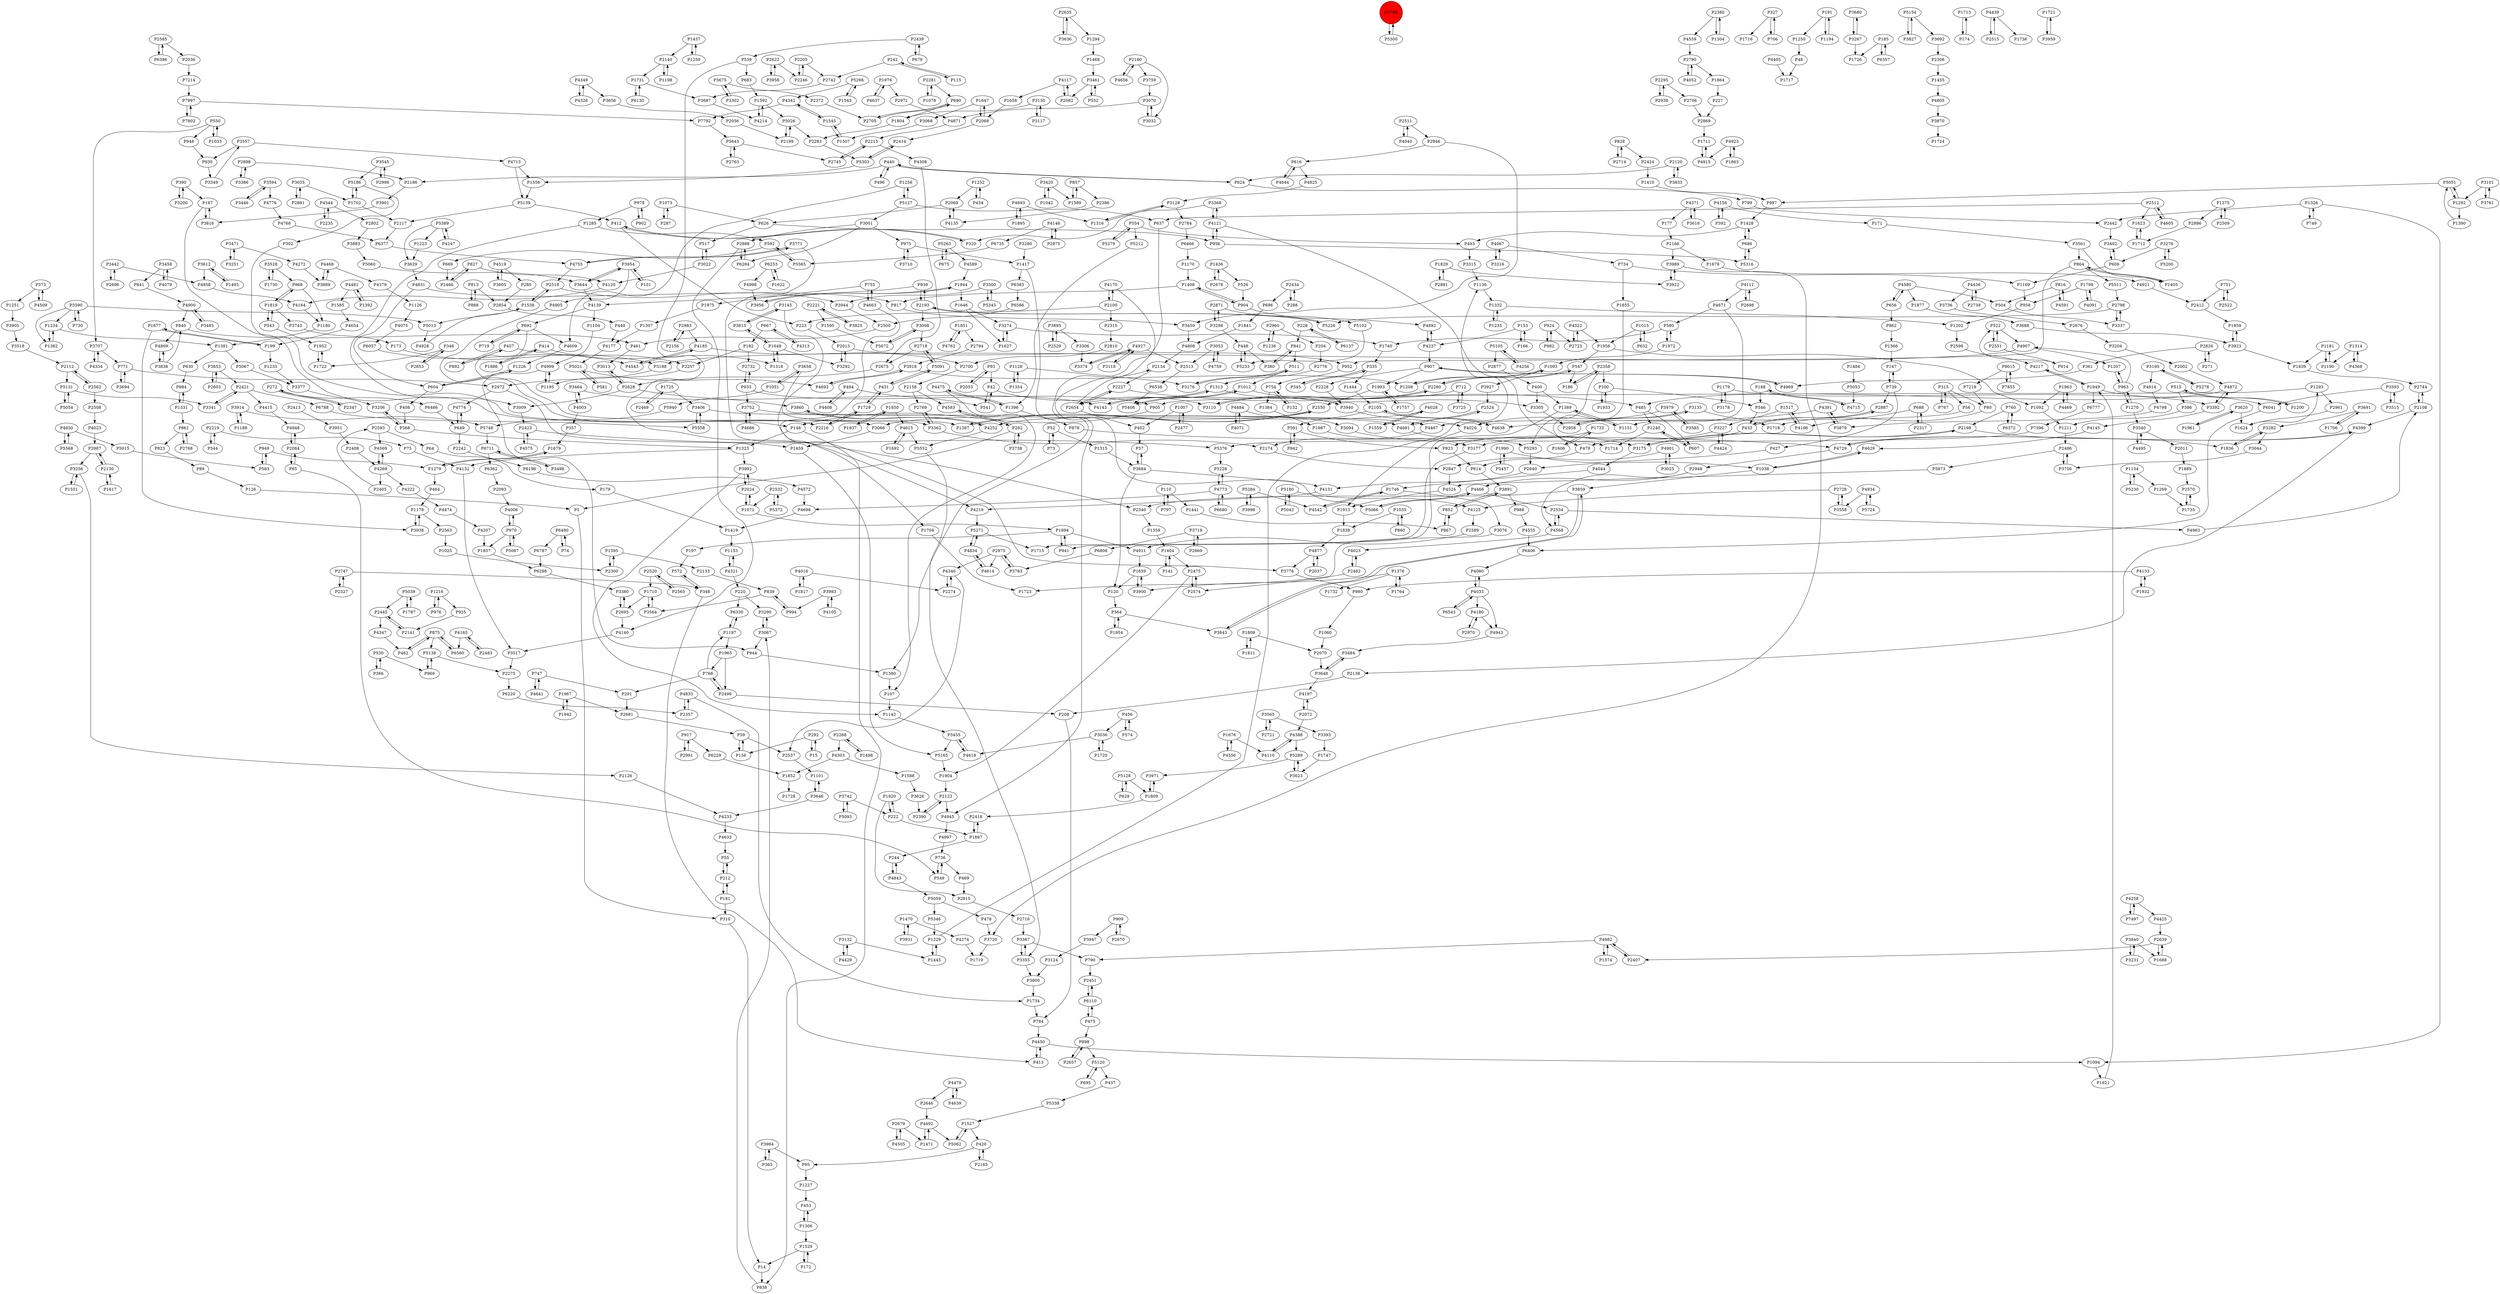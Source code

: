 digraph {
	P1428 -> P493
	P2442 -> P3402
	P4877 -> P2037
	P2072 -> P4197
	P2358 -> P100
	P3761 -> P3101
	P1709 -> P5300
	P1007 -> P2477
	P4067 -> P734
	P4143 -> P1313
	P3992 -> P2024
	P2961 -> P1624
	P1975 -> P1307
	P1559 -> P4028
	P504 -> P3337
	P89 -> P126
	P4466 -> P5066
	P5568 -> P4650
	P4834 -> P5271
	P1223 -> P3629
	P1007 -> P402
	P839 -> P994
	P1376 -> P1764
	P4033 -> P4180
	P4197 -> P2072
	P2002 -> P4872
	P1252 -> P434
	P14 -> P838
	P768 -> P1197
	P4020 -> P1913
	P1436 -> P526
	P2728 -> P4125
	P3648 -> P4197
	P2166 -> P3989
	P4140 -> P3517
	P4871 -> P2215
	P2871 -> P3298
	P5062 -> P1527
	P1012 -> P5406
	P4222 -> P4474
	P2108 -> P4399
	P3302 -> P3675
	P1894 -> P197
	P2295 -> P2939
	P335 -> P1444
	P1993 -> P1757
	P3464 -> P4003
	P1731 -> P6130
	P1809 -> P2418
	P420 -> P2165
	P5087 -> P970
	P1404 -> P141
	P4715 -> P188
	P3719 -> P2669
	P1354 -> P1128
	P1470 -> P3931
	P4117 -> P1658
	P1897 -> P2418
	P898 -> P2657
	P6298 -> P3380
	P4872 -> P485
	P1877 -> P3688
	P827 -> P2466
	P2551 -> P914
	P2423 -> P5376
	P2888 -> P6284
	P4755 -> P3771
	P1498 -> P2268
	P3274 -> P1627
	P4349 -> P4326
	P768 -> P2499
	P686 -> P5316
	P1710 -> P2695
	P327 -> P1716
	P5131 -> P5054
	P4650 -> P5568
	P3540 -> P2011
	P4997 -> P736
	P4052 -> P2790
	P4237 -> P907
	P4347 -> P462
	P888 -> P813
	P4575 -> P2423
	P1622 -> P6253
	P1734 -> P784
	P4663 -> P755
	P1851 -> P2794
	P1256 -> P4609
	P220 -> P3290
	P4798 -> P3879
	P390 -> P167
	P857 -> P2386
	P994 -> P839
	P592 -> P669
	P100 -> P1933
	P952 -> P754
	P626 -> P956
	P2565 -> P2520
	P2946 -> P3459
	P2268 -> P1498
	P2340 -> P1359
	P2280 -> P547
	P3442 -> P4858
	P4474 -> P4207
	P1259 -> P1437
	P4943 -> P3484
	P272 -> P6486
	P4524 -> P1913
	P2958 -> P3135
	P3742 -> P5093
	P6586 -> P2500
	P949 -> P1279
	P583 -> P949
	P5021 -> P4692
	P1648 -> P3292
	P2445 -> P2141
	P1316 -> P3128
	P4692 -> P3918
	P4405 -> P1717
	P630 -> P984
	P3455 -> P5165
	P6130 -> P1731
	P1857 -> P6298
	P2520 -> P2565
	P3688 -> P3923
	P4492 -> P1471
	P3390 -> P5013
	P3251 -> P3471
	P574 -> P456
	P3101 -> P3761
	P1659 -> P3900
	P3938 -> P1178
	P4773 -> P5228
	P541 -> P42
	P1852 -> P1728
	P2551 -> P522
	P4170 -> P2100
	P1234 -> P1382
	P302 -> P1387
	P930 -> P3349
	P15 -> P292
	P3680 -> P3267
	P3984 -> P365
	P3124 -> P3800
	P4016 -> P2274
	P2123 -> P2390
	P469 -> P2815
	P1417 -> P1380
	P5066 -> P4466
	P3393 -> P1747
	P1627 -> P3274
	P1382 -> P1234
	P2408 -> P4269
	P5059 -> P5346
	P924 -> P982
	P5552 -> P3355
	P768 -> P291
	P3922 -> P3989
	P688 -> P2317
	P1405 -> P864
	P522 -> P4907
	P771 -> P2972
	P1292 -> P1390
	P580 -> P1972
	P2424 -> P1410
	P288 -> P2434
	P712 -> P3725
	P390 -> P3200
	P7214 -> P7997
	P291 -> P2681
	P3471 -> P3251
	P4388 -> P4110
	P3001 -> P6284
	P1617 -> P2130
	P2469 -> P1725
	P4755 -> P2518
	P2174 -> P2847
	P1094 -> P1921
	P2380 -> P4559
	P3044 -> P3756
	P1722 -> P1952
	P5105 -> P4256
	P3001 -> P2888
	P5015 -> P583
	P1178 -> P2563
	P4185 -> P2700
	P624 -> P440
	P924 -> P2723
	P2747 -> P348
	P958 -> P1202
	P4572 -> P4698
	P5154 -> P3827
	P2105 -> P591
	P4170 -> P5066
	P366 -> P530
	P191 -> P1250
	P2875 -> P4146
	P153 -> P166
	P1154 -> P1269
	P4436 -> P2739
	P4346 -> P2537
	P3135 -> P1718
	P4945 -> P4997
	P1895 -> P4693
	P909 -> P2670
	P2654 -> P2227
	P3035 -> P2891
	P3098 -> P2718
	P695 -> P5120
	P4892 -> P4237
	P335 -> P345
	P7997 -> P7792
	P1073 -> P287
	P3833 -> P2120
	P3989 -> P3720
	P3594 -> P4776
	P3471 -> P4272
	P616 -> P4825
	P185 -> P1726
	P2215 -> P4308
	P5 -> P310
	P607 -> P1240
	P1154 -> P5230
	P4774 -> P649
	P3771 -> P4755
	P3840 -> P3231
	P2718 -> P2675
	P2130 -> P2987
	P2216 -> P1729
	P197 -> P572
	P1990 -> P1038
	P3256 -> P1551
	P414 -> P1886
	P2972 -> P1459
	P1015 -> P1956
	P4146 -> P2875
	P1949 -> P6041
	P7997 -> P7802
	P4982 -> P2407
	P690 -> P1804
	P3859 -> P2340
	P6383 -> P6586
	P4580 -> P1877
	P4391 -> P3879
	P1015 -> P632
	P1949 -> P6777
	P3298 -> P448
	P2439 -> P679
	P1170 -> P1408
	P1035 -> P860
	P4544 -> P2802
	P3653 -> P2421
	P2522 -> P751
	P4877 -> P3776
	P3725 -> P712
	P892 -> P457
	P5293 -> P2840
	P1595 -> P5672
	P1711 -> P4915
	P1677 -> P199
	P3752 -> P4467
	P6330 -> P1197
	P968 -> P1180
	P402 -> P57
	P3420 -> P1589
	P2983 -> P2156
	P1545 -> P4342
	P1226 -> P604
	P4321 -> P220
	P683 -> P1592
	P1408 -> P904
	P4091 -> P1799
	P2886 -> P1712
	P6480 -> P74
	P790 -> P2451
	P1313 -> P4143
	P3485 -> P4900
	P2744 -> P2108
	P2698 -> P4111
	P526 -> P904
	P494 -> P4408
	P7396 -> P5376
	P3743 -> P173
	P2205 -> P2742
	P5289 -> P3971
	P3838 -> P4869
	P4326 -> P4349
	P5200 -> P3276
	P970 -> P4006
	P546 -> P433
	P864 -> P5511
	P878 -> P4729
	P581 -> P5021
	P2888 -> P4140
	P692 -> P719
	P686 -> P1428
	P1624 -> P1293
	P948 -> P930
	P1285 -> P3009
	P4003 -> P357
	P6711 -> P3498
	P167 -> P3816
	P1313 -> P3940
	P3827 -> P5154
	P543 -> P1952
	P1538 -> P5013
	P1169 -> P958
	P4322 -> P1956
	P220 -> P6330
	P5565 -> P592
	P5102 -> P5233
	P2706 -> P2869
	P1408 -> P817
	P5165 -> P1904
	P591 -> P942
	P4468 -> P3889
	P2550 -> P3066
	P2716 -> P3367
	P1012 -> P3305
	P1592 -> P5026
	P110 -> P797
	P1713 -> P174
	P3684 -> P4131
	P1799 -> P4091
	P5093 -> P3742
	P3561 -> P864
	P2414 -> P5303
	P4023 -> P2987
	P5180 -> P4125
	P2100 -> P223
	P3368 -> P4121
	P4927 -> P3118
	P1976 -> P4637
	P1648 -> P3815
	P2585 -> P6386
	P754 -> P152
	P2520 -> P1710
	P3374 -> P4927
	P4121 -> P3368
	P4121 -> P956
	P3900 -> P1659
	P6480 -> P6787
	P440 -> P2186
	P988 -> P4555
	P1331 -> P984
	P73 -> P52
	P1093 -> P1208
	P5091 -> P431
	P3392 -> P4145
	P3128 -> P2784
	P4006 -> P970
	P2991 -> P917
	P1375 -> P2886
	P4923 -> P4915
	P2407 -> P4982
	P3895 -> P2529
	P272 -> P2347
	P3623 -> P5289
	P852 -> P867
	P3280 -> P1417
	P365 -> P3984
	P1606 -> P1733
	P4075 -> P6057
	P3009 -> P2423
	P917 -> P2991
	P2037 -> P4877
	P182 -> P2732
	P2180 -> P3759
	P3446 -> P3594
	P1417 -> P6383
	P1035 -> P1838
	P4901 -> P3025
	P199 -> P1677
	P6377 -> P4755
	P4346 -> P2274
	P1306 -> P453
	P2126 -> P4233
	P3565 -> P3393
	P2140 -> P1731
	P624 -> P799
	P3227 -> P4424
	P1507 -> P1545
	P6560 -> P875
	P4439 -> P2515
	P2675 -> P2628
	P3859 -> P3843
	P3918 -> P4692
	P2165 -> P420
	P2315 -> P2810
	P262 -> P3738
	P1730 -> P3528
	P4469 -> P1963
	P1396 -> P878
	P2562 -> P2508
	P6057 -> P4543
	P2357 -> P4833
	P861 -> P823
	P4969 -> P907
	P4467 -> P2174
	P6196 -> P4572
	P433 -> P479
	P2971 -> P4871
	P2728 -> P3558
	P1256 -> P5127
	P3905 -> P3518
	P816 -> P4591
	P368 -> P1323
	P5303 -> P1556
	P2802 -> P3883
	P2696 -> P3442
	P6253 -> P1622
	P6680 -> P4773
	P2300 -> P1395
	P1702 -> P5186
	P1731 -> P3687
	P4436 -> P3736
	P1819 -> P3743
	P3282 -> P3044
	P2327 -> P2747
	P939 -> P2193
	P242 -> P2742
	P1093 -> P3927
	P1240 -> P607
	P3117 -> P3130
	P5042 -> P5180
	P4776 -> P4768
	P1747 -> P3623
	P616 -> P4644
	P3067 -> P944
	P3282 -> P1836
	P2603 -> P3653
	P4105 -> P3983
	P2654 -> P2134
	P3954 -> P101
	P5284 -> P4542
	P6372 -> P760
	P4825 -> P3128
	P4391 -> P4638
	P4999 -> P1195
	P3658 -> P3362
	P1954 -> P364
	P2134 -> P2227
	P3719 -> P6808
	P2676 -> P3204
	P530 -> P366
	P2512 -> P4605
	P4481 -> P1392
	P292 -> P15
	P547 -> P186
	P3461 -> P552
	P1092 -> P1211
	P6777 -> P7396
	P1746 -> P4542
	P3646 -> P4233
	P799 -> P2442
	P1179 -> P3392
	P751 -> P2522
	P656 -> P862
	P3036 -> P1720
	P1829 -> P2881
	P1389 -> P1151
	P3616 -> P4371
	P4843 -> P5059
	P1692 -> P4615
	P1678 -> P4921
	P626 -> P517
	P2705 -> P690
	P1894 -> P941
	P4833 -> P1734
	P1961 -> P3620
	P739 -> P147
	P42 -> P3110
	P1235 -> P1332
	P4583 -> P262
	P440 -> P496
	P1647 -> P2068
	P4125 -> P2589
	P1437 -> P2140
	P315 -> P80
	P554 -> P493
	P2423 -> P4575
	P3951 -> P2408
	P4556 -> P1676
	P4120 -> P4164
	P3545 -> P2996
	P816 -> P504
	P1658 -> P2068
	P448 -> P380
	P65 -> P549
	P3691 -> P1706
	P412 -> P223
	P5021 -> P581
	P4773 -> P6680
	P4033 -> P4943
	P1956 -> P1092
	P862 -> P1566
	P2227 -> P485
	P2462 -> P4623
	P4424 -> P3227
	P461 -> P3013
	P364 -> P3843
	P3992 -> P1142
	P5748 -> P6711
	P861 -> P2768
	P3094 -> P3175
	P923 -> P614
	P2563 -> P1025
	P1956 -> P547
	P4439 -> P1736
	P7792 -> P5643
	P4834 -> P4614
	P4633 -> P55
	P4484 -> P4071
	P2628 -> P3860
	P4693 -> P1316
	P2635 -> P3636
	P4544 -> P2235
	P191 -> P1194
	P5051 -> P997
	P52 -> P73
	P3406 -> P4681
	P3110 -> P2280
	P3684 -> P120
	P2798 -> P3337
	P3540 -> P4495
	P1468 -> P3461
	P1517 -> P3227
	P413 -> P4450
	P2975 -> P3783
	P1179 -> P3178
	P5511 -> P2798
	P3292 -> P2013
	P3692 -> P2306
	P2180 -> P4656
	P4342 -> P7792
	P327 -> P706
	P3979 -> P3585
	P736 -> P549
	P3175 -> P4044
	P2486 -> P5873
	P4637 -> P1976
	P734 -> P1169
	P4713 -> P1556
	P3594 -> P3446
	P4568 -> P2534
	P174 -> P1713
	P3118 -> P4927
	P244 -> P4843
	P345 -> P335
	P2158 -> P4583
	P2593 -> P64
	P4934 -> P3558
	P2739 -> P4436
	P3891 -> P988
	P2776 -> P1313
	P2574 -> P2475
	P4269 -> P4222
	P4639 -> P4479
	P841 -> P380
	P5091 -> P2718
	P515 -> P1200
	P5228 -> P4773
	P2295 -> P2706
	P907 -> P4969
	P904 -> P4892
	P2898 -> P3386
	P2140 -> P1198
	P2622 -> P3958
	P4591 -> P816
	P3274 -> P1740
	P400 -> P3305
	P4033 -> P4080
	P4915 -> P1711
	P1864 -> P227
	P2193 -> P3098
	P315 -> P56
	P5105 -> P2877
	P171 -> P3561
	P3983 -> P994
	P4858 -> P4164
	P186 -> P2358
	P3707 -> P4334
	P1304 -> P2380
	P1285 -> P592
	P2593 -> P4569
	P4132 -> P3517
	P2072 -> P4388
	P550 -> P948
	P5724 -> P4934
	P4609 -> P1226
	P2483 -> P4165
	P1952 -> P1722
	P4495 -> P3540
	P1445 -> P1229
	P2635 -> P1294
	P2589 -> P4911
	P1704 -> P1723
	P755 -> P4663
	P1197 -> P1965
	P3940 -> P4020
	P1236 -> P2960
	P4067 -> P3316
	P942 -> P591
	P4258 -> P4425
	P550 -> P1033
	P2513 -> P6538
	P448 -> P5233
	P346 -> P2853
	P147 -> P739
	P1202 -> P2598
	P1679 -> P1279
	P2013 -> P952
	P3752 -> P4686
	P4040 -> P2511
	P3032 -> P3070
	P3367 -> P3355
	P543 -> P1819
	P1920 -> P2815
	P2714 -> P828
	P1729 -> P431
	P2987 -> P3256
	P4165 -> P6560
	P1180 -> P1381
	P2598 -> P4217
	P2421 -> P3341
	P93 -> P42
	P2854 -> P449
	P1894 -> P4911
	P400 -> P1389
	P1294 -> P1468
	P1437 -> P1259
	P3984 -> P95
	P5230 -> P1154
	P2987 -> P2130
	P3368 -> P320
	P3914 -> P5748
	P3815 -> P1648
	P2268 -> P4303
	P1292 -> P5051
	P2386 -> P4135
	P860 -> P1035
	P2500 -> P461
	P739 -> P427
	P817 -> P3459
	P3653 -> P2603
	P2372 -> P2705
	P1326 -> P749
	P4247 -> P5389
	P2105 -> P4638
	P3406 -> P5558
	P1240 -> P1714
	P4928 -> P1538
	P2024 -> P3992
	P6253 -> P4998
	P3195 -> P4914
	P3066 -> P1459
	P2193 -> P939
	P1543 -> P5266
	P1648 -> P1318
	P3128 -> P1316
	P522 -> P2551
	P3067 -> P3290
	P6466 -> P1170
	P1126 -> P4075
	P320 -> P412
	P5059 -> P478
	P4111 -> P2698
	P2562 -> P2112
	P5026 -> P2283
	P3458 -> P4079
	P7855 -> P8015
	P434 -> P1252
	P2960 -> P1236
	P3646 -> P1101
	P1293 -> P905
	P4927 -> P2513
	P2198 -> P3175
	P1441 -> P867
	P315 -> P767
	P153 -> P4237
	P1104 -> P4999
	P978 -> P902
	P1181 -> P1190
	P3377 -> P3206
	P2405 -> P2593
	P2466 -> P827
	P1721 -> P3959
	P2024 -> P1071
	P1033 -> P550
	P2228 -> P3940
	P3956 -> P1944
	P4905 -> P2216
	P1375 -> P2509
	P2082 -> P4117
	P3687 -> P4214
	P2970 -> P4180
	P5051 -> P1292
	P4028 -> P4252
	P4568 -> P4623
	P2877 -> P400
	P4219 -> P5271
	P760 -> P6372
	P1323 -> P4132
	P494 -> P541
	P1592 -> P4214
	P3825 -> P2221
	P478 -> P3720
	P5120 -> P695
	P949 -> P583
	P5271 -> P4834
	P3098 -> P5672
	P287 -> P1073
	P2768 -> P861
	P3518 -> P2112
	P1585 -> P4654
	P222 -> P1897
	P3901 -> P3816
	P4808 -> P2134
	P1811 -> P1808
	P228 -> P841
	P4907 -> P3188
	P3675 -> P2372
	P2100 -> P2315
	P813 -> P888
	P2670 -> P909
	P2723 -> P4322
	P5389 -> P3629
	P2242 -> P6196
	P4269 -> P2405
	P614 -> P3891
	P5139 -> P2117
	P3068 -> P1507
	P749 -> P1326
	P1841 -> P4808
	P6357 -> P185
	P2678 -> P1436
	P592 -> P5565
	P970 -> P1857
	P3206 -> P368
	P3565 -> P2721
	P1151 -> P1389
	P262 -> P4583
	P1538 -> P2518
	P4111 -> P4671
	P2628 -> P3013
	P2068 -> P1647
	P4569 -> P4269
	P1404 -> P2475
	P4901 -> P2847
	P120 -> P364
	P223 -> P2013
	P6711 -> P6362
	P4982 -> P790
	P2695 -> P4140
	P606 -> P1169
	P2960 -> P204
	P2518 -> P3944
	P1944 -> P3956
	P6041 -> P6406
	P212 -> P55
	P1829 -> P3922
	P4479 -> P4639
	P4003 -> P3464
	P904 -> P1408
	P115 -> P242
	P2518 -> P1538
	P56 -> P4467
	P3315 -> P1136
	P6137 -> P228
	P166 -> P153
	P1967 -> P2681
	P280 -> P2854
	P1181 -> P1839
	P2639 -> P2407
	P606 -> P3402
	P4156 -> P171
	P679 -> P2439
	P3178 -> P1179
	P4729 -> P2948
	P4233 -> P4633
	P2550 -> P1387
	P5300 -> P1709
	P550 -> P3707
	P310 -> P14
	P747 -> P4641
	P204 -> P2776
	P2186 -> P3901
	P1972 -> P580
	P734 -> P1855
	P4146 -> P6735
	P5406 -> P1012
	P969 -> P5138
	P2508 -> P4023
	P1470 -> P4274
	P852 -> P3891
	P5672 -> P3098
	P5940 -> P5748
	P4914 -> P4798
	P75 -> P4132
	P1190 -> P1181
	P5873 -> P4524
	P1211 -> P2486
	P4133 -> P1932
	P1921 -> P1949
	P3188 -> P2972
	P1315 -> P3684
	P530 -> P969
	P2219 -> P544
	P667 -> P182
	P760 -> P2198
	P6110 -> P475
	P1987 -> P3177
	P2108 -> P2744
	P4044 -> P1746
	P172 -> P1529
	P554 -> P5279
	P3195 -> P5278
	P4481 -> P1585
	P4408 -> P494
	P1646 -> P3274
	P3771 -> P4219
	P604 -> P1226
	P357 -> P1679
	P3691 -> P3282
	P3620 -> P1624
	P3838 -> P840
	P840 -> P461
	P515 -> P386
	P3954 -> P4905
	P1574 -> P4982
	P1804 -> P2283
	P1234 -> P1381
	P1746 -> P3076
	P2534 -> P4963
	P6110 -> P2451
	P2084 -> P65
	P4729 -> P4399
	P52 -> P1315
	P5289 -> P3623
	P2130 -> P1617
	P364 -> P1954
	P2763 -> P5643
	P2679 -> P4505
	P3362 -> P2769
	P3883 -> P5060
	P2056 -> P2199
	P4519 -> P3805
	P2227 -> P2654
	P2439 -> P539
	P3891 -> P852
	P408 -> P368
	P1937 -> P1850
	P42 -> P541
	P1251 -> P3905
	P3564 -> P1710
	P875 -> P462
	P2221 -> P1595
	P4121 -> P479
	P1551 -> P3256
	P3022 -> P4120
	P1965 -> P768
	P1963 -> P4469
	P5060 -> P3644
	P414 -> P1318
	P1153 -> P4321
	P755 -> P1975
	P8015 -> P7855
	P5154 -> P3692
	P982 -> P924
	P4117 -> P2082
	P2123 -> P4945
	P126 -> P5
	P2120 -> P624
	P4256 -> P5105
	P2198 -> P1836
	P74 -> P6480
	P914 -> P522
	P48 -> P1717
	P547 -> P2280
	P3130 -> P1804
	P179 -> P1419
	P984 -> P1331
	P2570 -> P1735
	P2306 -> P1455
	P3958 -> P2622
	P2881 -> P1829
	P4214 -> P1592
	P1227 -> P453
	P1071 -> P1894
	P1216 -> P925
	P4650 -> P5015
	P4693 -> P1895
	P907 -> P1993
	P580 -> P1740
	P4681 -> P5293
	P59 -> P2537
	P7497 -> P4258
	P5026 -> P2199
	P784 -> P4450
	P1904 -> P2123
	P496 -> P440
	P1306 -> P1529
	P649 -> P2242
	P6229 -> P1852
	P5303 -> P2414
	P907 -> P2228
	P909 -> P3947
	P3341 -> P2421
	P823 -> P89
	P3013 -> P2628
	P4644 -> P616
	P101 -> P3954
	P5278 -> P3195
	P453 -> P1306
	P1396 -> P4475
	P2274 -> P4346
	P2445 -> P4347
	P857 -> P1589
	P5186 -> P1702
	P2975 -> P4346
	P2512 -> P1623
	P3889 -> P4468
	P2769 -> P3362
	P4139 -> P692
	P1527 -> P5062
	P4145 -> P4629
	P3959 -> P1721
	P2869 -> P1711
	P4638 -> P2105
	P1419 -> P1153
	P1740 -> P335
	P2486 -> P3756
	P5372 -> P2532
	P6220 -> P2357
	P3528 -> P1730
	P3515 -> P3593
	P2380 -> P1304
	P4831 -> P817
	P5316 -> P686
	P110 -> P1441
	P1676 -> P4110
	P4963 -> P2108
	P3355 -> P3367
	P3558 -> P2728
	P4371 -> P177
	P2639 -> P1688
	P1195 -> P4999
	P1527 -> P420
	P902 -> P978
	P2412 -> P1859
	P2156 -> P2983
	P1932 -> P4133
	P667 -> P4313
	P3805 -> P4519
	P3256 -> P2126
	P1025 -> P2300
	P4080 -> P4033
	P6735 -> P5565
	P4313 -> P667
	P1178 -> P3938
	P5186 -> P302
	P3200 -> P390
	P4399 -> P2138
	P2810 -> P2700
	P1886 -> P414
	P6788 -> P5558
	P456 -> P574
	P1566 -> P147
	P2871 -> P5102
	P6386 -> P2585
	P440 -> P624
	P1293 -> P2961
	P730 -> P3390
	P4759 -> P3053
	P3053 -> P2513
	P963 -> P4907
	P177 -> P2166
	P3612 -> P1493
	P475 -> P898
	P692 -> P4609
	P5389 -> P1223
	P956 -> P5316
	P4133 -> P980
	P4342 -> P1545
	P1725 -> P3406
	P3684 -> P57
	P1436 -> P2678
	P4872 -> P3392
	P2317 -> P688
	P4614 -> P4834
	P485 -> P607
	P2215 -> P2745
	P348 -> P572
	P2826 -> P361
	P3076 -> P2574
	P1207 -> P963
	P475 -> P6110
	P485 -> P1240
	P3979 -> P4020
	P939 -> P4139
	P2695 -> P3380
	P3498 -> P6711
	P3944 -> P2500
	P457 -> P892
	P262 -> P5
	P2646 -> P4492
	P4272 -> P3889
	P1395 -> P2133
	P4686 -> P3752
	P1060 -> P2070
	P457 -> P2257
	P2100 -> P4170
	P2840 -> P4131
	P3145 -> P3776
	P1051 -> P5940
	P348 -> P413
	P1318 -> P1648
	P1229 -> P1445
	P2669 -> P3719
	P1729 -> P2216
	P188 -> P546
	P4258 -> P7497
	P1799 -> P958
	P4164 -> P1180
	P3971 -> P1809
	P1710 -> P3564
	P3392 -> P4872
	P1252 -> P2069
	P1993 -> P2550
	P1038 -> P4629
	P2281 -> P1078
	P5131 -> P3341
	P2983 -> P4185
	P6543 -> P4033
	P2011 -> P1889
	P1556 -> P5139
	P1381 -> P630
	P813 -> P2854
	P3204 -> P2002
	P3035 -> P1702
	P5279 -> P554
	P4252 -> P3860
	P1279 -> P464
	P188 -> P4715
	P1787 -> P5039
	P706 -> P327
	P5138 -> P2275
	P1859 -> P3923
	P933 -> P2732
	P4900 -> P840
	P4998 -> P3956
	P1720 -> P3036
	P898 -> P5120
	P1326 -> P1094
	P368 -> P3206
	P373 -> P1251
	P3557 -> P4713
	P554 -> P5212
	P6406 -> P4080
	P2742 -> P3687
	P4589 -> P1944
	P5053 -> P4715
	P1390 -> P5051
	P1942 -> P1967
	P4921 -> P2412
	P4016 -> P1817
	P4629 -> P1038
	P2280 -> P3110
	P199 -> P1233
	P5338 -> P1527
	P2537 -> P1101
	P2524 -> P4681
	P944 -> P1380
	P59 -> P156
	P978 -> P1285
	P1197 -> P6330
	P3675 -> P3302
	P3636 -> P2635
	P4071 -> P4484
	P2221 -> P3825
	P3459 -> P4808
	P1136 -> P1332
	P2084 -> P4948
	P5271 -> P1715
	P3658 -> P1051
	P1455 -> P4805
	P2117 -> P6377
	P841 -> P511
	P3300 -> P5345
	P2948 -> P4466
	P2180 -> P3032
	P544 -> P2219
	P3742 -> P222
	P4907 -> P1207
	P5263 -> P4589
	P1194 -> P191
	P4131 -> P4219
	P3177 -> P1715
	P3694 -> P771
	P3561 -> P1405
	P1725 -> P2469
	P3720 -> P1719
	P1216 -> P976
	P464 -> P1178
	P2138 -> P208
	P1517 -> P4196
	P4948 -> P2084
	P2972 -> P4774
	P2499 -> P208
	P4623 -> P2462
	P433 -> P2887
	P6808 -> P3783
	P7802 -> P7997
	P3402 -> P606
	P3135 -> P2958
	P1808 -> P2070
	P1376 -> P1732
	P1380 -> P107
	P1976 -> P2971
	P3276 -> P606
	P690 -> P2705
	P747 -> P291
	P4466 -> P2534
	P1545 -> P1507
	P1314 -> P4368
	P3367 -> P790
	P1323 -> P3992
	P1270 -> P963
	P4671 -> P1151
	P373 -> P4509
	P5263 -> P675
	P2112 -> P2562
	P1392 -> P4481
	P4505 -> P2679
	P4303 -> P1852
	P2421 -> P4415
	P3380 -> P2695
	P1819 -> P543
	P1588 -> P3626
	P173 -> P3188
	P1071 -> P2024
	P3267 -> P3680
	P3989 -> P3922
	P3629 -> P4831
	P3931 -> P1470
	P4180 -> P2970
	P968 -> P1819
	P227 -> P2869
	P479 -> P614
	P2358 -> P5293
	P3355 -> P3800
	P3484 -> P3648
	P2790 -> P1864
	P1128 -> P1354
	P2347 -> P272
	P2275 -> P6220
	P3626 -> P2390
	P4450 -> P1094
	P1990 -> P5457
	P1702 -> P2117
	P2509 -> P1375
	P2790 -> P4052
	P980 -> P1060
	P5643 -> P2763
	P3455 -> P4618
	P976 -> P1216
	P2654 -> P402
	P3759 -> P3070
	P637 -> P4945
	P4618 -> P3455
	P431 -> P5091
	P517 -> P3022
	P2853 -> P346
	P1889 -> P2570
	P1389 -> P941
	P2585 -> P2036
	P1623 -> P1712
	P1038 -> P3859
	P3656 -> P2056
	P2257 -> P1195
	P4656 -> P2180
	P1078 -> P2281
	P875 -> P5138
	P4207 -> P1857
	P1529 -> P14
	P4475 -> P1396
	P55 -> P212
	P222 -> P1920
	P3316 -> P4067
	P3840 -> P1688
	P93 -> P2053
	P3843 -> P3859
	P632 -> P1015
	P549 -> P736
	P2732 -> P933
	P456 -> P3036
	P6538 -> P5406
	P181 -> P310
	P3860 -> P4252
	P4615 -> P5552
	P3053 -> P4759
	P591 -> P923
	P1863 -> P4923
	P2036 -> P7214
	P2451 -> P6110
	P1712 -> P1623
	P5558 -> P3406
	P1850 -> P4615
	P4927 -> P3374
	P8015 -> P7219
	P3517 -> P2275
	P5127 -> P637
	P4654 -> P199
	P3707 -> P771
	P4033 -> P6543
	P3783 -> P2975
	P975 -> P1417
	P181 -> P212
	P167 -> P148
	P3442 -> P2696
	P2475 -> P1904
	P828 -> P2424
	P242 -> P115
	P4399 -> P4729
	P65 -> P2084
	P2747 -> P2327
	P1676 -> P4556
	P4492 -> P5062
	P4773 -> P4698
	P2700 -> P2158
	P3895 -> P3306
	P4999 -> P944
	P5128 -> P1809
	P3227 -> P3177
	P80 -> P1718
	P2141 -> P2445
	P905 -> P148
	P4349 -> P3656
	P5376 -> P5228
	P3132 -> P1445
	P2477 -> P1007
	P970 -> P5087
	P1647 -> P3068
	P5039 -> P1787
	P493 -> P3315
	P5643 -> P2745
	P754 -> P1384
	P4237 -> P4892
	P228 -> P6137
	P1200 -> P515
	P5139 -> P412
	P1410 -> P997
	P2070 -> P3648
	P4274 -> P1719
	P4371 -> P3616
	P2219 -> P75
	P3267 -> P1726
	P3776 -> P980
	P712 -> P2654
	P427 -> P2840
	P3276 -> P5200
	P2681 -> P59
	P3620 -> P1961
	P827 -> P4120
	P696 -> P1841
	P5266 -> P1543
	P3914 -> P1188
	P4217 -> P1949
	P1493 -> P3612
	P5120 -> P437
	P431 -> P1729
	P1897 -> P244
	P2499 -> P768
	P2532 -> P5372
	P4165 -> P2483
	P1706 -> P3691
	P1188 -> P3914
	P875 -> P6560
	P6362 -> P2093
	P380 -> P841
	P449 -> P4177
	P3644 -> P3954
	P3738 -> P262
	P1808 -> P1811
	P2390 -> P2123
	P6284 -> P2888
	P2511 -> P4040
	P3923 -> P1859
	P867 -> P852
	P736 -> P469
	P5180 -> P5042
	P4269 -> P4569
	P4475 -> P107
	P975 -> P3710
	P864 -> P952
	P3130 -> P3117
	P1042 -> P3420
	P3557 -> P930
	P1757 -> P1993
	P437 -> P5338
	P5039 -> P2445
	P5226 -> P2193
	P1764 -> P1376
	P4641 -> P747
	P4698 -> P1419
	P2826 -> P271
	P3337 -> P2798
	P1331 -> P861
	P4833 -> P2357
	P1332 -> P1235
	P1128 -> P3176
	P346 -> P1722
	P5266 -> P4342
	P148 -> P838
	P4079 -> P3458
	P3593 -> P6041
	P412 -> P320
	P3870 -> P1724
	P1836 -> P3282
	P3998 -> P5284
	P1963 -> P1092
	P767 -> P315
	P1051 -> P3658
	P539 -> P2340
	P2679 -> P1471
	P2948 -> P4568
	P1381 -> P5067
	P185 -> P6357
	P3464 -> P4143
	P3175 -> P2198
	P1933 -> P100
	P3800 -> P1734
	P1733 -> P923
	P2205 -> P2246
	P5067 -> P3377
	P3420 -> P1042
	P4831 -> P604
	P4805 -> P3870
	P3458 -> P641
	P4843 -> P244
	P156 -> P59
	P2462 -> P1723
	P2069 -> P626
	P2946 -> P616
	P1269 -> P1735
	P649 -> P4774
	P2622 -> P2246
	P4388 -> P5289
	P3593 -> P3515
	P3585 -> P3979
	P1332 -> P1202
	P1326 -> P2442
	P2898 -> P2186
	P5284 -> P3998
	P669 -> P2466
	P271 -> P2826
	P1688 -> P2639
	P4110 -> P4388
	P2120 -> P3833
	P1817 -> P4016
	P1428 -> P686
	P2013 -> P3292
	P3036 -> P4618
	P840 -> P4869
	P4185 -> P4543
	P4605 -> P2512
	P3176 -> P511
	P1733 -> P1606
	P2413 -> P3951
	P1659 -> P120
	P4196 -> P1517
	P1965 -> P2499
	P3918 -> P1208
	P4139 -> P1104
	P4303 -> P1588
	P2358 -> P186
	P4028 -> P1559
	P797 -> P110
	P57 -> P3684
	P3947 -> P3124
	P1589 -> P857
	P3612 -> P4858
	P771 -> P3694
	P392 -> P4156
	P2246 -> P2205
	P4135 -> P2069
	P1529 -> P172
	P1250 -> P48
	P1484 -> P5053
	P1459 -> P5165
	P462 -> P875
	P839 -> P3564
	P6486 -> P649
	P1384 -> P1987
	P1819 -> P968
	P1920 -> P222
	P4252 -> P5552
	P4869 -> P3838
	P3132 -> P4429
	P3386 -> P2898
	P2532 -> P1071
	P552 -> P3461
	P3816 -> P167
	P997 -> P1428
	P5127 -> P3001
	P107 -> P1142
	P2283 -> P5303
	P1735 -> P2570
	P420 -> P95
	P572 -> P348
	P3954 -> P3644
	P1142 -> P3455
	P1270 -> P3540
	P5233 -> P448
	P208 -> P784
	P4543 -> P4185
	P3001 -> P975
	P3736 -> P2676
	P3390 -> P730
	P4559 -> P2790
	P1314 -> P1190
	P4681 -> P2524
	P3298 -> P2871
	P4934 -> P5724
	P3879 -> P4391
	P838 -> P3067
	P292 -> P156
	P1208 -> P1093
	P963 -> P1207
	P4429 -> P3132
	P1851 -> P4762
	P4180 -> P4943
	P2511 -> P2946
	P2199 -> P5026
	P4479 -> P2646
	P3362 -> P2174
	P5346 -> P1229
	P100 -> P546
	P4334 -> P3707
	P1838 -> P4877
	P386 -> P1211
	P3545 -> P5186
	P2434 -> P696
	P2939 -> P2295
	P2053 -> P93
	P4509 -> P373
	P4542 -> P1746
	P2512 -> P637
	P3290 -> P3067
	P5013 -> P4928
	P2421 -> P6788
	P3145 -> P3815
	P5127 -> P1256
	P5212 -> P1396
	P864 -> P1405
	P148 -> P1323
	P1101 -> P3646
	P4177 -> P5021
	P4911 -> P1659
	P3101 -> P1292
	P5389 -> P4247
	P4762 -> P1851
	P4982 -> P1574
	P3927 -> P2524
	P3305 -> P2958
	P2515 -> P4439
	P4663 -> P1704
	P2718 -> P5091
	P3648 -> P3484
	P2996 -> P3545
	P4580 -> P656
	P2475 -> P2574
	P629 -> P5128
	P4468 -> P4379
	P3815 -> P3145
	P2534 -> P4568
	P1949 -> P4217
	P1677 -> P3938
	P688 -> P4196
	P4484 -> P3094
	P3528 -> P968
	P3390 -> P1382
	P361 -> P4969
	P1198 -> P2140
	P2166 -> P1678
	P95 -> P1227
	P4580 -> P504
	P2798 -> P5226
	P3923 -> P1839
	P511 -> P3176
	P152 -> P754
	P4768 -> P6377
	P4450 -> P413
	P5457 -> P1990
	P2158 -> P2769
	P1387 -> P2550
	P1395 -> P2300
	P4322 -> P2723
	P3983 -> P4105
	P656 -> P4580
	P751 -> P2412
	P4156 -> P392
	P1646 -> P1627
	P1229 -> P1136
	P4379 -> P1126
	P2847 -> P4524
	P1359 -> P1404
	P3756 -> P2486
	P692 -> P3066
	P4368 -> P1314
	P4900 -> P3485
	P5345 -> P3300
	P3022 -> P517
	P212 -> P181
	P1855 -> P1714
	P2068 -> P2414
	P2529 -> P3895
	P3644 -> P4139
	P539 -> P683
	P1809 -> P3971
	P1233 -> P3377
	P675 -> P5263
	P4519 -> P280
	P3349 -> P3557
	P4923 -> P1863
	P963 -> P1270
	P2721 -> P3565
	P2657 -> P898
	P511 -> P1012
	P3461 -> P2082
	P4425 -> P2639
	P1279 -> P1679
	P2418 -> P1897
	P4555 -> P6406
	P182 -> P2257
	P2193 -> P5226
	P2784 -> P6466
	P739 -> P2887
	P4671 -> P580
	P2112 -> P5131
	P2093 -> P4006
	P3710 -> P975
	P64 -> P179
	P3070 -> P3032
	P3231 -> P3840
	P2887 -> P433
	P933 -> P905
	P1972 -> P1093
	P2815 -> P2716
	P1839 -> P2744
	P1471 -> P4492
	P3390 -> P1234
	P4321 -> P1153
	P6787 -> P6298
	P719 -> P692
	P5128 -> P629
	P2434 -> P288
	P925 -> P2141
	P2975 -> P4614
	P828 -> P2714
	P2235 -> P4544
	P4713 -> P5139
	P2745 -> P2215
	P4415 -> P4948
	P1850 -> P1937
	P3070 -> P4871
	P1307 -> P4177
	P5138 -> P969
	P917 -> P6229
	P933 -> P3752
	P5054 -> P5131
	P956 -> P4121
	P2133 -> P839
	P604 -> P408
	P2891 -> P3035
	P1444 -> P2105
	P2069 -> P4135
	P3306 -> P3374
	P7219 -> P80
	P641 -> P4900
	P1376 -> P3900
	P4615 -> P1692
	P2281 -> P690
	P1967 -> P1942
	P941 -> P1894
	P1073 -> P626
	P1944 -> P1646
	P2794 -> P3918
	P2628 -> P3009
	P4308 -> P2675
	P3300 -> P3944
	P1913 -> P1838
	P141 -> P1404
	P3025 -> P4901
	P1709 [shape=circle]
	P1709 [style=filled]
	P1709 [fillcolor=red]
}